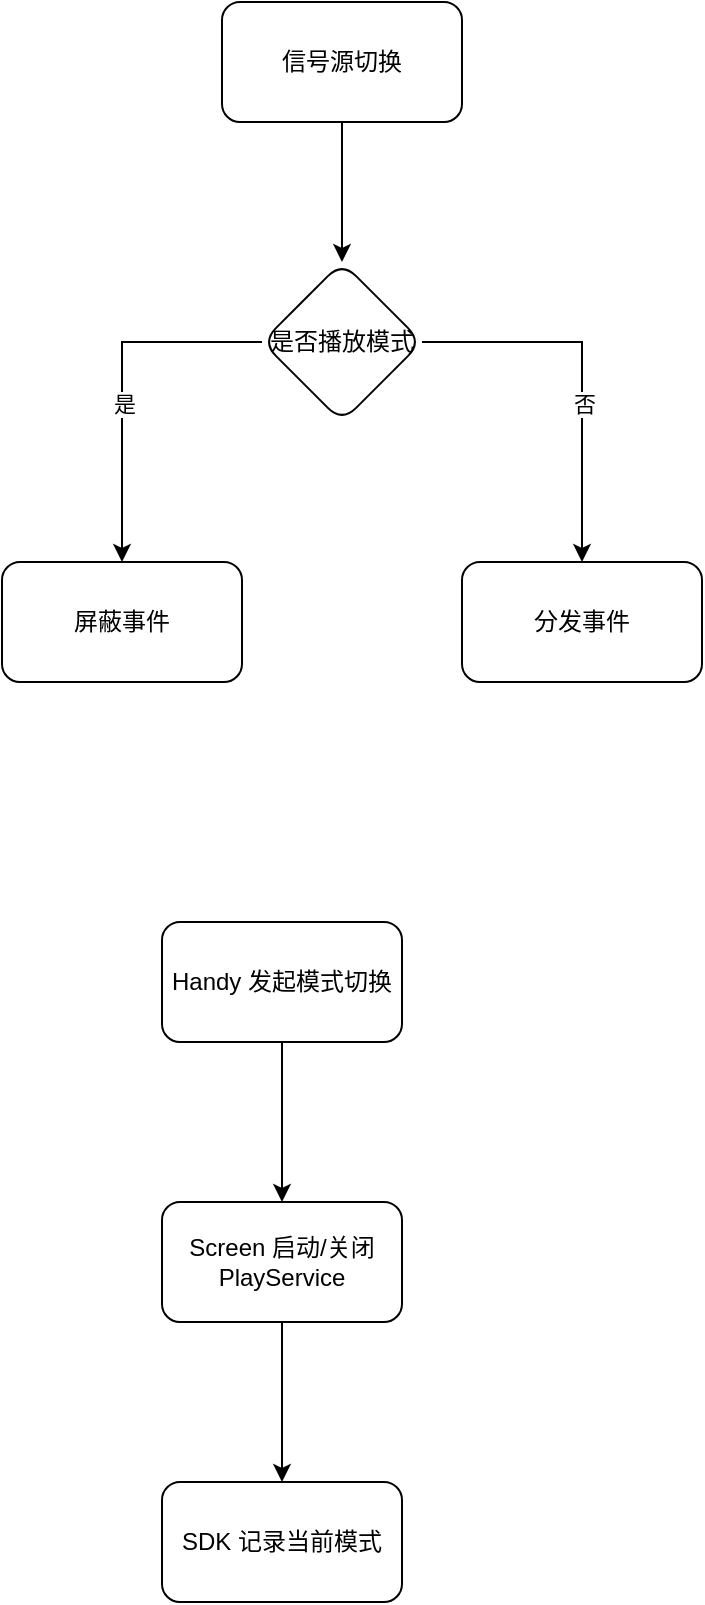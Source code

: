 <mxfile version="20.2.6" type="github">
  <diagram id="psnaMa_-De6Tm_ke2Dg3" name="第 1 页">
    <mxGraphModel dx="1186" dy="653" grid="1" gridSize="10" guides="1" tooltips="1" connect="1" arrows="1" fold="1" page="1" pageScale="1" pageWidth="827" pageHeight="1169" math="0" shadow="0">
      <root>
        <mxCell id="0" />
        <mxCell id="1" parent="0" />
        <mxCell id="itG_-COtN9kHuqlSStco-4" value="" style="edgeStyle=orthogonalEdgeStyle;rounded=0;orthogonalLoop=1;jettySize=auto;html=1;" edge="1" parent="1" source="itG_-COtN9kHuqlSStco-1" target="itG_-COtN9kHuqlSStco-3">
          <mxGeometry relative="1" as="geometry" />
        </mxCell>
        <mxCell id="itG_-COtN9kHuqlSStco-1" value="Handy 发起模式切换" style="rounded=1;whiteSpace=wrap;html=1;" vertex="1" parent="1">
          <mxGeometry x="380" y="520" width="120" height="60" as="geometry" />
        </mxCell>
        <mxCell id="itG_-COtN9kHuqlSStco-6" value="" style="edgeStyle=orthogonalEdgeStyle;rounded=0;orthogonalLoop=1;jettySize=auto;html=1;" edge="1" parent="1" source="itG_-COtN9kHuqlSStco-3" target="itG_-COtN9kHuqlSStco-5">
          <mxGeometry relative="1" as="geometry" />
        </mxCell>
        <mxCell id="itG_-COtN9kHuqlSStco-3" value="Screen 启动/关闭 PlayService" style="whiteSpace=wrap;html=1;rounded=1;" vertex="1" parent="1">
          <mxGeometry x="380" y="660" width="120" height="60" as="geometry" />
        </mxCell>
        <mxCell id="itG_-COtN9kHuqlSStco-5" value="SDK 记录当前模式" style="whiteSpace=wrap;html=1;rounded=1;" vertex="1" parent="1">
          <mxGeometry x="380" y="800" width="120" height="60" as="geometry" />
        </mxCell>
        <mxCell id="itG_-COtN9kHuqlSStco-9" value="" style="edgeStyle=orthogonalEdgeStyle;rounded=0;orthogonalLoop=1;jettySize=auto;html=1;" edge="1" parent="1" source="itG_-COtN9kHuqlSStco-7" target="itG_-COtN9kHuqlSStco-8">
          <mxGeometry relative="1" as="geometry" />
        </mxCell>
        <mxCell id="itG_-COtN9kHuqlSStco-7" value="信号源切换" style="rounded=1;whiteSpace=wrap;html=1;" vertex="1" parent="1">
          <mxGeometry x="410" y="60" width="120" height="60" as="geometry" />
        </mxCell>
        <mxCell id="itG_-COtN9kHuqlSStco-11" value="" style="edgeStyle=orthogonalEdgeStyle;rounded=0;orthogonalLoop=1;jettySize=auto;html=1;" edge="1" parent="1" source="itG_-COtN9kHuqlSStco-8" target="itG_-COtN9kHuqlSStco-10">
          <mxGeometry relative="1" as="geometry" />
        </mxCell>
        <mxCell id="itG_-COtN9kHuqlSStco-12" value="是" style="edgeLabel;html=1;align=center;verticalAlign=middle;resizable=0;points=[];" vertex="1" connectable="0" parent="itG_-COtN9kHuqlSStco-11">
          <mxGeometry x="0.117" y="1" relative="1" as="geometry">
            <mxPoint as="offset" />
          </mxGeometry>
        </mxCell>
        <mxCell id="itG_-COtN9kHuqlSStco-14" value="" style="edgeStyle=orthogonalEdgeStyle;rounded=0;orthogonalLoop=1;jettySize=auto;html=1;" edge="1" parent="1" source="itG_-COtN9kHuqlSStco-8" target="itG_-COtN9kHuqlSStco-13">
          <mxGeometry relative="1" as="geometry" />
        </mxCell>
        <mxCell id="itG_-COtN9kHuqlSStco-15" value="否" style="edgeLabel;html=1;align=center;verticalAlign=middle;resizable=0;points=[];" vertex="1" connectable="0" parent="itG_-COtN9kHuqlSStco-14">
          <mxGeometry x="0.153" y="1" relative="1" as="geometry">
            <mxPoint y="1" as="offset" />
          </mxGeometry>
        </mxCell>
        <mxCell id="itG_-COtN9kHuqlSStco-8" value="是否播放模式" style="rhombus;whiteSpace=wrap;html=1;rounded=1;" vertex="1" parent="1">
          <mxGeometry x="430" y="190" width="80" height="80" as="geometry" />
        </mxCell>
        <mxCell id="itG_-COtN9kHuqlSStco-10" value="屏蔽事件" style="whiteSpace=wrap;html=1;rounded=1;" vertex="1" parent="1">
          <mxGeometry x="300" y="340" width="120" height="60" as="geometry" />
        </mxCell>
        <mxCell id="itG_-COtN9kHuqlSStco-13" value="分发事件" style="whiteSpace=wrap;html=1;rounded=1;" vertex="1" parent="1">
          <mxGeometry x="530" y="340" width="120" height="60" as="geometry" />
        </mxCell>
      </root>
    </mxGraphModel>
  </diagram>
</mxfile>

